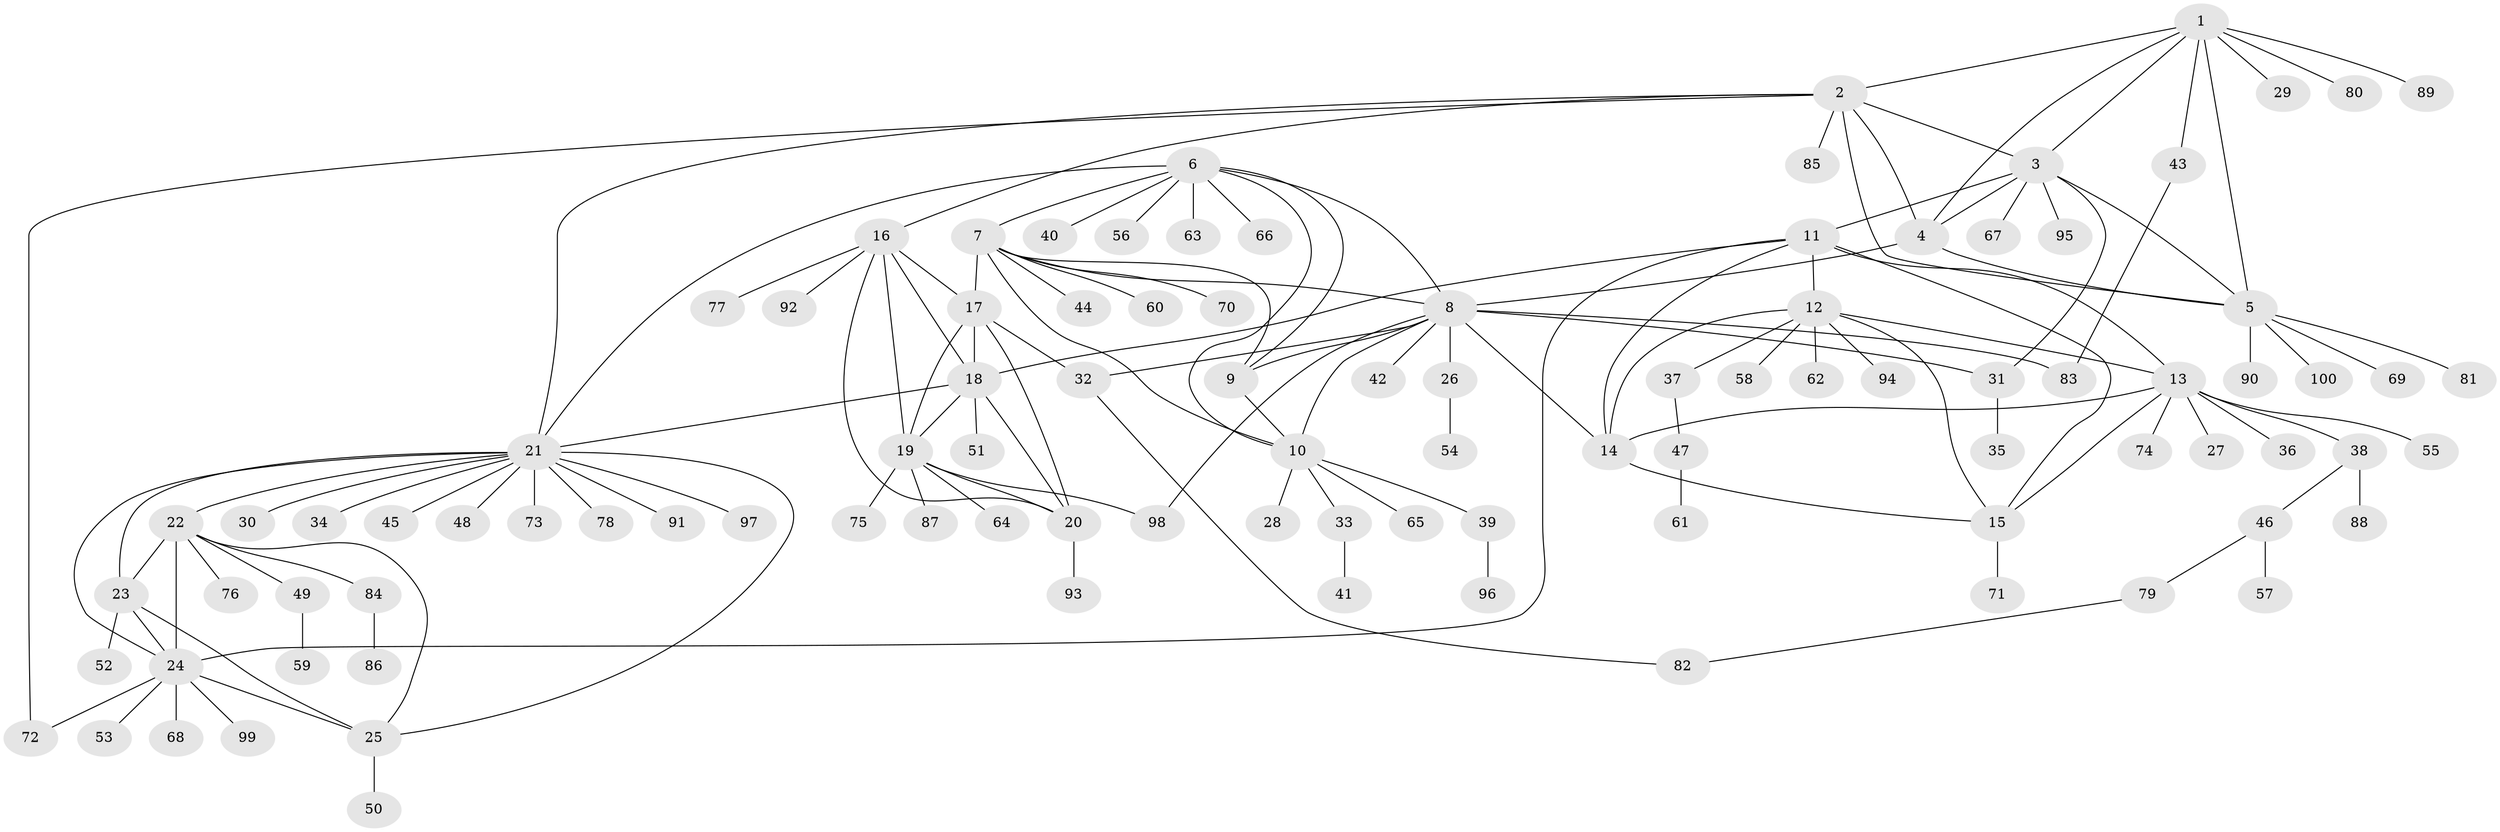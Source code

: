 // coarse degree distribution, {10: 0.02702702702702703, 7: 0.08108108108108109, 5: 0.02702702702702703, 21: 0.013513513513513514, 12: 0.013513513513513514, 4: 0.013513513513513514, 8: 0.013513513513513514, 6: 0.02702702702702703, 3: 0.04054054054054054, 1: 0.6486486486486487, 2: 0.0945945945945946}
// Generated by graph-tools (version 1.1) at 2025/24/03/03/25 07:24:16]
// undirected, 100 vertices, 141 edges
graph export_dot {
graph [start="1"]
  node [color=gray90,style=filled];
  1;
  2;
  3;
  4;
  5;
  6;
  7;
  8;
  9;
  10;
  11;
  12;
  13;
  14;
  15;
  16;
  17;
  18;
  19;
  20;
  21;
  22;
  23;
  24;
  25;
  26;
  27;
  28;
  29;
  30;
  31;
  32;
  33;
  34;
  35;
  36;
  37;
  38;
  39;
  40;
  41;
  42;
  43;
  44;
  45;
  46;
  47;
  48;
  49;
  50;
  51;
  52;
  53;
  54;
  55;
  56;
  57;
  58;
  59;
  60;
  61;
  62;
  63;
  64;
  65;
  66;
  67;
  68;
  69;
  70;
  71;
  72;
  73;
  74;
  75;
  76;
  77;
  78;
  79;
  80;
  81;
  82;
  83;
  84;
  85;
  86;
  87;
  88;
  89;
  90;
  91;
  92;
  93;
  94;
  95;
  96;
  97;
  98;
  99;
  100;
  1 -- 2;
  1 -- 3;
  1 -- 4;
  1 -- 5;
  1 -- 29;
  1 -- 43;
  1 -- 80;
  1 -- 89;
  2 -- 3;
  2 -- 4;
  2 -- 5;
  2 -- 16;
  2 -- 21;
  2 -- 72;
  2 -- 85;
  3 -- 4;
  3 -- 5;
  3 -- 11;
  3 -- 31;
  3 -- 67;
  3 -- 95;
  4 -- 5;
  4 -- 8;
  5 -- 69;
  5 -- 81;
  5 -- 90;
  5 -- 100;
  6 -- 7;
  6 -- 8;
  6 -- 9;
  6 -- 10;
  6 -- 21;
  6 -- 40;
  6 -- 56;
  6 -- 63;
  6 -- 66;
  7 -- 8;
  7 -- 9;
  7 -- 10;
  7 -- 17;
  7 -- 44;
  7 -- 60;
  7 -- 70;
  8 -- 9;
  8 -- 10;
  8 -- 14;
  8 -- 26;
  8 -- 31;
  8 -- 32;
  8 -- 42;
  8 -- 83;
  8 -- 98;
  9 -- 10;
  10 -- 28;
  10 -- 33;
  10 -- 39;
  10 -- 65;
  11 -- 12;
  11 -- 13;
  11 -- 14;
  11 -- 15;
  11 -- 18;
  11 -- 24;
  12 -- 13;
  12 -- 14;
  12 -- 15;
  12 -- 37;
  12 -- 58;
  12 -- 62;
  12 -- 94;
  13 -- 14;
  13 -- 15;
  13 -- 27;
  13 -- 36;
  13 -- 38;
  13 -- 55;
  13 -- 74;
  14 -- 15;
  15 -- 71;
  16 -- 17;
  16 -- 18;
  16 -- 19;
  16 -- 20;
  16 -- 77;
  16 -- 92;
  17 -- 18;
  17 -- 19;
  17 -- 20;
  17 -- 32;
  18 -- 19;
  18 -- 20;
  18 -- 21;
  18 -- 51;
  19 -- 20;
  19 -- 64;
  19 -- 75;
  19 -- 87;
  19 -- 98;
  20 -- 93;
  21 -- 22;
  21 -- 23;
  21 -- 24;
  21 -- 25;
  21 -- 30;
  21 -- 34;
  21 -- 45;
  21 -- 48;
  21 -- 73;
  21 -- 78;
  21 -- 91;
  21 -- 97;
  22 -- 23;
  22 -- 24;
  22 -- 25;
  22 -- 49;
  22 -- 76;
  22 -- 84;
  23 -- 24;
  23 -- 25;
  23 -- 52;
  24 -- 25;
  24 -- 53;
  24 -- 68;
  24 -- 72;
  24 -- 99;
  25 -- 50;
  26 -- 54;
  31 -- 35;
  32 -- 82;
  33 -- 41;
  37 -- 47;
  38 -- 46;
  38 -- 88;
  39 -- 96;
  43 -- 83;
  46 -- 57;
  46 -- 79;
  47 -- 61;
  49 -- 59;
  79 -- 82;
  84 -- 86;
}
